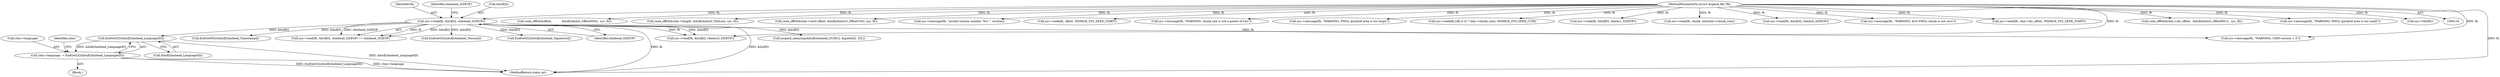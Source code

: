 digraph "0_libmspack_72e70a921f0f07fee748aec2274b30784e1d312a@array" {
"1000292" [label="(Call,EndGetI32(&buf[chmhead_LanguageID]))"];
"1000232" [label="(Call,sys->read(fh, &buf[0], chmhead_SIZEOF))"];
"1000126" [label="(MethodParameterIn,struct mspack_file *fh)"];
"1000288" [label="(Call,chm->language  = EndGetI32(&buf[chmhead_LanguageID]))"];
"1000283" [label="(Call,EndGetM32(&buf[chmhead_Timestamp]))"];
"1000322" [label="(Call,read_off64(&offset,           &buf[chmhst_OffsetHS0],  sys, fh))"];
"1000381" [label="(Call,read_off64(&chm->length, &buf[chmhs0_FileLen], sys, fh))"];
"1000126" [label="(MethodParameterIn,struct mspack_file *fh)"];
"1000343" [label="(Call,read_off64(&chm->sec0.offset, &buf[chmhst3_OffsetCS0], sys, fh))"];
"1000233" [label="(Identifier,fh)"];
"1000820" [label="(Call,sys->message(fh, \"invalid section number '%u'.\", section))"];
"1000360" [label="(Call,sys->seek(fh, offset, MSPACK_SYS_SEEK_START))"];
"1000239" [label="(Identifier,chmhead_SIZEOF)"];
"1000231" [label="(Call,sys->read(fh, &buf[0], chmhead_SIZEOF) != chmhead_SIZEOF)"];
"1000292" [label="(Call,EndGetI32(&buf[chmhead_LanguageID]))"];
"1000232" [label="(Call,sys->read(fh, &buf[0], chmhead_SIZEOF))"];
"1000234" [label="(Call,&buf[0])"];
"1000274" [label="(Call,EndGetI32(&buf[chmhead_Version]))"];
"1000289" [label="(Call,chm->language)"];
"1000245" [label="(Call,EndGetI32(&buf[chmhead_Signature]))"];
"1000585" [label="(Call,sys->message(fh, \"WARNING; chunk size is not a power of two\"))"];
"1000129" [label="(Block,)"];
"1000238" [label="(Identifier,chmhead_SIZEOF)"];
"1000743" [label="(Call,sys->message(fh, \"WARNING; PMGL quickref area is too large\"))"];
"1000642" [label="(Call,sys->seek(fh,(off_t) (x * chm->chunk_size), MSPACK_SYS_SEEK_CUR))"];
"1000407" [label="(Call,sys->read(fh, &buf[0], chmhs1_SIZEOF))"];
"1000304" [label="(Call,sys->message(fh, \"WARNING; CHM version > 3\"))"];
"1000689" [label="(Call,sys->read(fh, chunk, (int)chm->chunk_size))"];
"1000369" [label="(Call,sys->read(fh, &buf[0], chmhs0_SIZEOF))"];
"1000256" [label="(Call,mspack_memcmp(&buf[chmhead_GUID1], &guids[0], 32L))"];
"1001065" [label="(MethodReturn,static int)"];
"1000595" [label="(Call,sys->message(fh, \"WARNING; first PMGL chunk is not zero\"))"];
"1000396" [label="(Call,sys->seek(fh, chm->dir_offset, MSPACK_SYS_SEEK_START))"];
"1000309" [label="(Call,sys->read(fh, &buf[0], chmhst3_SIZEOF))"];
"1000300" [label="(Identifier,chm)"];
"1000293" [label="(Call,&buf[chmhead_LanguageID])"];
"1000332" [label="(Call,read_off64(&chm->dir_offset,  &buf[chmhst_OffsetHS1],  sys, fh))"];
"1000725" [label="(Call,sys->message(fh, \"WARNING; PMGL quickref area is too small\"))"];
"1000288" [label="(Call,chm->language  = EndGetI32(&buf[chmhead_LanguageID]))"];
"1000422" [label="(Call,sys->tell(fh))"];
"1000292" -> "1000288"  [label="AST: "];
"1000292" -> "1000293"  [label="CFG: "];
"1000293" -> "1000292"  [label="AST: "];
"1000288" -> "1000292"  [label="CFG: "];
"1000292" -> "1001065"  [label="DDG: &buf[chmhead_LanguageID]"];
"1000292" -> "1000288"  [label="DDG: &buf[chmhead_LanguageID]"];
"1000232" -> "1000292"  [label="DDG: &buf[0]"];
"1000232" -> "1000231"  [label="AST: "];
"1000232" -> "1000238"  [label="CFG: "];
"1000233" -> "1000232"  [label="AST: "];
"1000234" -> "1000232"  [label="AST: "];
"1000238" -> "1000232"  [label="AST: "];
"1000239" -> "1000232"  [label="CFG: "];
"1000232" -> "1001065"  [label="DDG: fh"];
"1000232" -> "1001065"  [label="DDG: &buf[0]"];
"1000232" -> "1000231"  [label="DDG: fh"];
"1000232" -> "1000231"  [label="DDG: &buf[0]"];
"1000232" -> "1000231"  [label="DDG: chmhead_SIZEOF"];
"1000126" -> "1000232"  [label="DDG: fh"];
"1000232" -> "1000245"  [label="DDG: &buf[0]"];
"1000232" -> "1000256"  [label="DDG: &buf[0]"];
"1000232" -> "1000274"  [label="DDG: &buf[0]"];
"1000232" -> "1000283"  [label="DDG: &buf[0]"];
"1000232" -> "1000304"  [label="DDG: fh"];
"1000232" -> "1000309"  [label="DDG: fh"];
"1000232" -> "1000309"  [label="DDG: &buf[0]"];
"1000126" -> "1000124"  [label="AST: "];
"1000126" -> "1001065"  [label="DDG: fh"];
"1000126" -> "1000304"  [label="DDG: fh"];
"1000126" -> "1000309"  [label="DDG: fh"];
"1000126" -> "1000322"  [label="DDG: fh"];
"1000126" -> "1000332"  [label="DDG: fh"];
"1000126" -> "1000343"  [label="DDG: fh"];
"1000126" -> "1000360"  [label="DDG: fh"];
"1000126" -> "1000369"  [label="DDG: fh"];
"1000126" -> "1000381"  [label="DDG: fh"];
"1000126" -> "1000396"  [label="DDG: fh"];
"1000126" -> "1000407"  [label="DDG: fh"];
"1000126" -> "1000422"  [label="DDG: fh"];
"1000126" -> "1000585"  [label="DDG: fh"];
"1000126" -> "1000595"  [label="DDG: fh"];
"1000126" -> "1000642"  [label="DDG: fh"];
"1000126" -> "1000689"  [label="DDG: fh"];
"1000126" -> "1000725"  [label="DDG: fh"];
"1000126" -> "1000743"  [label="DDG: fh"];
"1000126" -> "1000820"  [label="DDG: fh"];
"1000288" -> "1000129"  [label="AST: "];
"1000289" -> "1000288"  [label="AST: "];
"1000300" -> "1000288"  [label="CFG: "];
"1000288" -> "1001065"  [label="DDG: EndGetI32(&buf[chmhead_LanguageID])"];
"1000288" -> "1001065"  [label="DDG: chm->language"];
}
